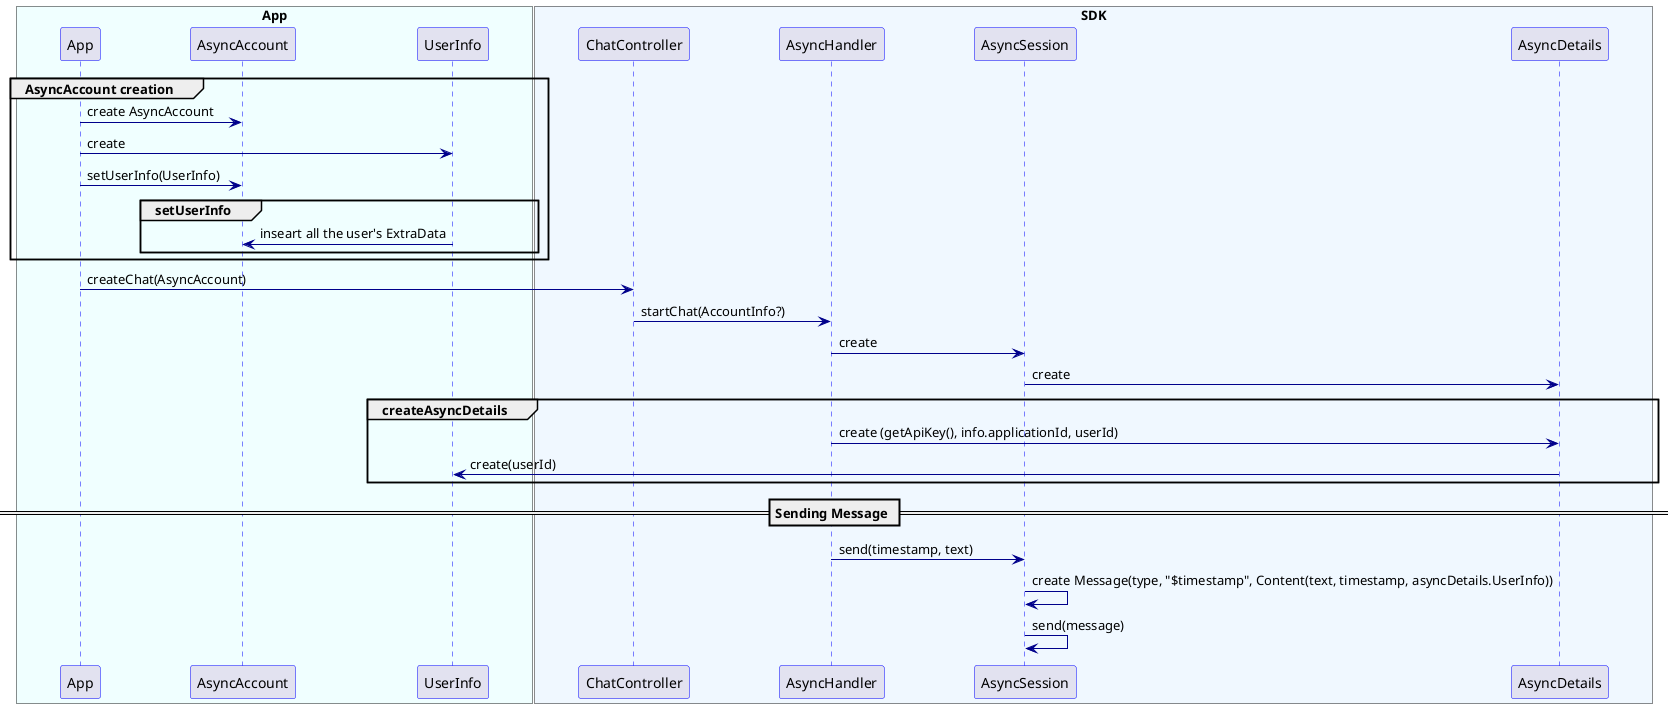 @startuml

skinparam sequence {
    ParticipantPadding 40
    ParticipantBorderColor Blue
    ActorBorderColor Blue

    LifeLineBorderColor blue
    LifeLineBackgroundColor #A9DCDF
    ArrowColor darkBlue
}

box "App" #Azure
group AsyncAccount creation
    App -> AsyncAccount: create AsyncAccount
    App -> UserInfo: create

    App -> AsyncAccount: setUserInfo(UserInfo)

    group setUserInfo
        UserInfo -> AsyncAccount: inseart all the user's ExtraData
    end
end

end box

box "SDK" #AliceBlue

App -> ChatController: createChat(AsyncAccount)

ChatController -> AsyncHandler: startChat(AccountInfo?)
AsyncHandler -> AsyncSession: create
AsyncSession -> AsyncDetails: create

group createAsyncDetails

    AsyncHandler -> AsyncDetails: create (getApiKey(), info.applicationId, userId)
    AsyncDetails -> UserInfo: create(userId)
end

== Sending Message ==

AsyncHandler -> AsyncSession: send(timestamp, text)
AsyncSession -> AsyncSession: create Message(type, "$timestamp", Content(text, timestamp, asyncDetails.UserInfo))
AsyncSession -> AsyncSession: send(message)
end box

@enduml